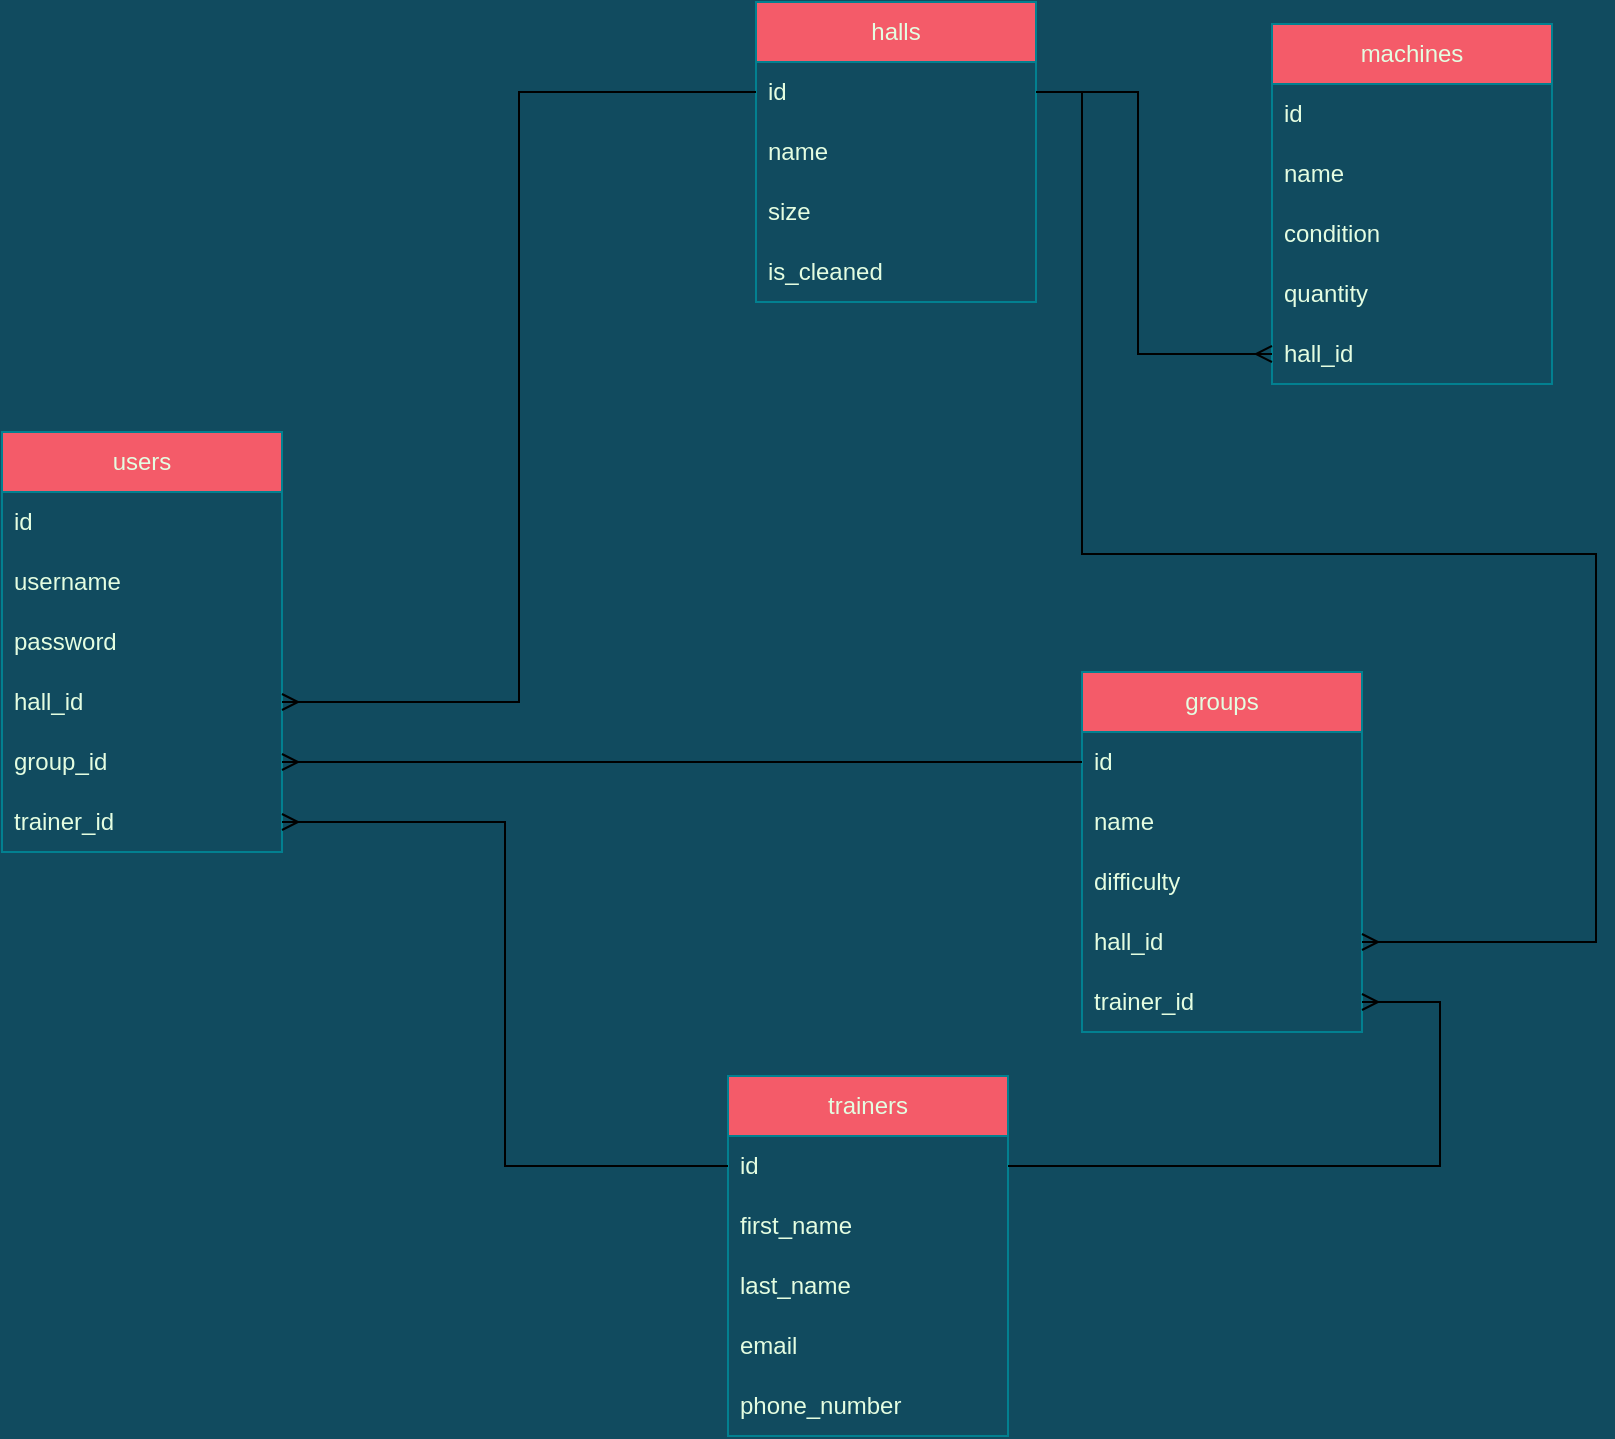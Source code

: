 <mxfile version="20.5.3" type="embed"><diagram id="C5RBs43oDa-KdzZeNtuy" name="Page-1"><mxGraphModel dx="948" dy="1217" grid="0" gridSize="10" guides="1" tooltips="1" connect="1" arrows="1" fold="1" page="0" pageScale="1" pageWidth="827" pageHeight="1169" background="#114B5F" math="0" shadow="0"><root><mxCell id="WIyWlLk6GJQsqaUBKTNV-0"/><mxCell id="WIyWlLk6GJQsqaUBKTNV-1" parent="WIyWlLk6GJQsqaUBKTNV-0"/><mxCell id="smcjl3rhfNC1PhAupICk-0" value="trainers" style="swimlane;fontStyle=0;childLayout=stackLayout;horizontal=1;startSize=30;horizontalStack=0;resizeParent=1;resizeParentMax=0;resizeLast=0;collapsible=1;marginBottom=0;whiteSpace=wrap;html=1;fillColor=#F45B69;strokeColor=#028090;fontColor=#E4FDE1;" parent="WIyWlLk6GJQsqaUBKTNV-1" vertex="1"><mxGeometry x="903" y="367" width="140" height="180" as="geometry"/></mxCell><mxCell id="smcjl3rhfNC1PhAupICk-1" value="id" style="text;strokeColor=none;fillColor=none;align=left;verticalAlign=middle;spacingLeft=4;spacingRight=4;overflow=hidden;points=[[0,0.5],[1,0.5]];portConstraint=eastwest;rotatable=0;whiteSpace=wrap;html=1;fontColor=#E4FDE1;" parent="smcjl3rhfNC1PhAupICk-0" vertex="1"><mxGeometry y="30" width="140" height="30" as="geometry"/></mxCell><mxCell id="smcjl3rhfNC1PhAupICk-2" value="first_name" style="text;strokeColor=none;fillColor=none;align=left;verticalAlign=middle;spacingLeft=4;spacingRight=4;overflow=hidden;points=[[0,0.5],[1,0.5]];portConstraint=eastwest;rotatable=0;whiteSpace=wrap;html=1;fontColor=#E4FDE1;" parent="smcjl3rhfNC1PhAupICk-0" vertex="1"><mxGeometry y="60" width="140" height="30" as="geometry"/></mxCell><mxCell id="smcjl3rhfNC1PhAupICk-3" value="last_name" style="text;strokeColor=none;fillColor=none;align=left;verticalAlign=middle;spacingLeft=4;spacingRight=4;overflow=hidden;points=[[0,0.5],[1,0.5]];portConstraint=eastwest;rotatable=0;whiteSpace=wrap;html=1;fontColor=#E4FDE1;" parent="smcjl3rhfNC1PhAupICk-0" vertex="1"><mxGeometry y="90" width="140" height="30" as="geometry"/></mxCell><mxCell id="0" value="email" style="text;strokeColor=none;fillColor=none;align=left;verticalAlign=middle;spacingLeft=4;spacingRight=4;overflow=hidden;points=[[0,0.5],[1,0.5]];portConstraint=eastwest;rotatable=0;whiteSpace=wrap;html=1;fontColor=#E4FDE1;" parent="smcjl3rhfNC1PhAupICk-0" vertex="1"><mxGeometry y="120" width="140" height="30" as="geometry"/></mxCell><mxCell id="1" value="phone_number" style="text;strokeColor=none;fillColor=none;align=left;verticalAlign=middle;spacingLeft=4;spacingRight=4;overflow=hidden;points=[[0,0.5],[1,0.5]];portConstraint=eastwest;rotatable=0;whiteSpace=wrap;html=1;fontColor=#E4FDE1;" parent="smcjl3rhfNC1PhAupICk-0" vertex="1"><mxGeometry y="150" width="140" height="30" as="geometry"/></mxCell><mxCell id="smcjl3rhfNC1PhAupICk-4" value="users" style="swimlane;fontStyle=0;childLayout=stackLayout;horizontal=1;startSize=30;horizontalStack=0;resizeParent=1;resizeParentMax=0;resizeLast=0;collapsible=1;marginBottom=0;whiteSpace=wrap;html=1;fillColor=#F45B69;strokeColor=#028090;fontColor=#E4FDE1;" parent="WIyWlLk6GJQsqaUBKTNV-1" vertex="1"><mxGeometry x="540" y="45" width="140" height="210" as="geometry"/></mxCell><mxCell id="smcjl3rhfNC1PhAupICk-5" value="id" style="text;strokeColor=none;fillColor=none;align=left;verticalAlign=middle;spacingLeft=4;spacingRight=4;overflow=hidden;points=[[0,0.5],[1,0.5]];portConstraint=eastwest;rotatable=0;whiteSpace=wrap;html=1;fontColor=#E4FDE1;" parent="smcjl3rhfNC1PhAupICk-4" vertex="1"><mxGeometry y="30" width="140" height="30" as="geometry"/></mxCell><mxCell id="smcjl3rhfNC1PhAupICk-6" value="username" style="text;strokeColor=none;fillColor=none;align=left;verticalAlign=middle;spacingLeft=4;spacingRight=4;overflow=hidden;points=[[0,0.5],[1,0.5]];portConstraint=eastwest;rotatable=0;whiteSpace=wrap;html=1;fontColor=#E4FDE1;" parent="smcjl3rhfNC1PhAupICk-4" vertex="1"><mxGeometry y="60" width="140" height="30" as="geometry"/></mxCell><mxCell id="smcjl3rhfNC1PhAupICk-7" value="password" style="text;strokeColor=none;fillColor=none;align=left;verticalAlign=middle;spacingLeft=4;spacingRight=4;overflow=hidden;points=[[0,0.5],[1,0.5]];portConstraint=eastwest;rotatable=0;whiteSpace=wrap;html=1;fontColor=#E4FDE1;" parent="smcjl3rhfNC1PhAupICk-4" vertex="1"><mxGeometry y="90" width="140" height="30" as="geometry"/></mxCell><mxCell id="52" value="hall_id" style="text;strokeColor=none;fillColor=none;align=left;verticalAlign=middle;spacingLeft=4;spacingRight=4;overflow=hidden;points=[[0,0.5],[1,0.5]];portConstraint=eastwest;rotatable=0;whiteSpace=wrap;html=1;fontColor=#E4FDE1;" vertex="1" parent="smcjl3rhfNC1PhAupICk-4"><mxGeometry y="120" width="140" height="30" as="geometry"/></mxCell><mxCell id="49" value="group_id" style="text;strokeColor=none;fillColor=none;align=left;verticalAlign=middle;spacingLeft=4;spacingRight=4;overflow=hidden;points=[[0,0.5],[1,0.5]];portConstraint=eastwest;rotatable=0;whiteSpace=wrap;html=1;fontColor=#E4FDE1;" vertex="1" parent="smcjl3rhfNC1PhAupICk-4"><mxGeometry y="150" width="140" height="30" as="geometry"/></mxCell><mxCell id="53" value="trainer_id" style="text;strokeColor=none;fillColor=none;align=left;verticalAlign=middle;spacingLeft=4;spacingRight=4;overflow=hidden;points=[[0,0.5],[1,0.5]];portConstraint=eastwest;rotatable=0;whiteSpace=wrap;html=1;fontColor=#E4FDE1;" vertex="1" parent="smcjl3rhfNC1PhAupICk-4"><mxGeometry y="180" width="140" height="30" as="geometry"/></mxCell><mxCell id="smcjl3rhfNC1PhAupICk-9" value="groups" style="swimlane;fontStyle=0;childLayout=stackLayout;horizontal=1;startSize=30;horizontalStack=0;resizeParent=1;resizeParentMax=0;resizeLast=0;collapsible=1;marginBottom=0;whiteSpace=wrap;html=1;fillColor=#F45B69;strokeColor=#028090;fontColor=#E4FDE1;" parent="WIyWlLk6GJQsqaUBKTNV-1" vertex="1"><mxGeometry x="1080" y="165" width="140" height="180" as="geometry"/></mxCell><mxCell id="smcjl3rhfNC1PhAupICk-10" value="id" style="text;strokeColor=none;fillColor=none;align=left;verticalAlign=middle;spacingLeft=4;spacingRight=4;overflow=hidden;points=[[0,0.5],[1,0.5]];portConstraint=eastwest;rotatable=0;whiteSpace=wrap;html=1;fontColor=#E4FDE1;" parent="smcjl3rhfNC1PhAupICk-9" vertex="1"><mxGeometry y="30" width="140" height="30" as="geometry"/></mxCell><mxCell id="smcjl3rhfNC1PhAupICk-11" value="name" style="text;strokeColor=none;fillColor=none;align=left;verticalAlign=middle;spacingLeft=4;spacingRight=4;overflow=hidden;points=[[0,0.5],[1,0.5]];portConstraint=eastwest;rotatable=0;whiteSpace=wrap;html=1;fontColor=#E4FDE1;" parent="smcjl3rhfNC1PhAupICk-9" vertex="1"><mxGeometry y="60" width="140" height="30" as="geometry"/></mxCell><mxCell id="smcjl3rhfNC1PhAupICk-18" value="difficulty" style="text;strokeColor=none;fillColor=none;align=left;verticalAlign=middle;spacingLeft=4;spacingRight=4;overflow=hidden;points=[[0,0.5],[1,0.5]];portConstraint=eastwest;rotatable=0;whiteSpace=wrap;html=1;fontColor=#E4FDE1;" parent="smcjl3rhfNC1PhAupICk-9" vertex="1"><mxGeometry y="90" width="140" height="30" as="geometry"/></mxCell><mxCell id="64" value="hall_id" style="text;strokeColor=none;fillColor=none;align=left;verticalAlign=middle;spacingLeft=4;spacingRight=4;overflow=hidden;points=[[0,0.5],[1,0.5]];portConstraint=eastwest;rotatable=0;whiteSpace=wrap;html=1;fontColor=#E4FDE1;" vertex="1" parent="smcjl3rhfNC1PhAupICk-9"><mxGeometry y="120" width="140" height="30" as="geometry"/></mxCell><mxCell id="60" value="trainer_id" style="text;strokeColor=none;fillColor=none;align=left;verticalAlign=middle;spacingLeft=4;spacingRight=4;overflow=hidden;points=[[0,0.5],[1,0.5]];portConstraint=eastwest;rotatable=0;whiteSpace=wrap;html=1;fontColor=#E4FDE1;" vertex="1" parent="smcjl3rhfNC1PhAupICk-9"><mxGeometry y="150" width="140" height="30" as="geometry"/></mxCell><mxCell id="smcjl3rhfNC1PhAupICk-24" value="halls" style="swimlane;fontStyle=0;childLayout=stackLayout;horizontal=1;startSize=30;horizontalStack=0;resizeParent=1;resizeParentMax=0;resizeLast=0;collapsible=1;marginBottom=0;whiteSpace=wrap;html=1;swimlaneFillColor=none;fillColor=#F45B69;strokeColor=#028090;fontColor=#E4FDE1;" parent="WIyWlLk6GJQsqaUBKTNV-1" vertex="1"><mxGeometry x="917" y="-170" width="140" height="150" as="geometry"/></mxCell><mxCell id="smcjl3rhfNC1PhAupICk-25" value="id" style="text;strokeColor=none;fillColor=none;align=left;verticalAlign=middle;spacingLeft=4;spacingRight=4;overflow=hidden;points=[[0,0.5],[1,0.5]];portConstraint=eastwest;rotatable=0;whiteSpace=wrap;html=1;fontColor=#E4FDE1;" parent="smcjl3rhfNC1PhAupICk-24" vertex="1"><mxGeometry y="30" width="140" height="30" as="geometry"/></mxCell><mxCell id="7" value="name" style="text;strokeColor=none;fillColor=none;align=left;verticalAlign=middle;spacingLeft=4;spacingRight=4;overflow=hidden;points=[[0,0.5],[1,0.5]];portConstraint=eastwest;rotatable=0;whiteSpace=wrap;html=1;fontColor=#E4FDE1;" parent="smcjl3rhfNC1PhAupICk-24" vertex="1"><mxGeometry y="60" width="140" height="30" as="geometry"/></mxCell><mxCell id="smcjl3rhfNC1PhAupICk-26" value="size" style="text;strokeColor=none;fillColor=none;align=left;verticalAlign=middle;spacingLeft=4;spacingRight=4;overflow=hidden;points=[[0,0.5],[1,0.5]];portConstraint=eastwest;rotatable=0;whiteSpace=wrap;html=1;fontColor=#E4FDE1;" parent="smcjl3rhfNC1PhAupICk-24" vertex="1"><mxGeometry y="90" width="140" height="30" as="geometry"/></mxCell><mxCell id="smcjl3rhfNC1PhAupICk-27" value="is_cleaned" style="text;strokeColor=none;fillColor=none;align=left;verticalAlign=middle;spacingLeft=4;spacingRight=4;overflow=hidden;points=[[0,0.5],[1,0.5]];portConstraint=eastwest;rotatable=0;whiteSpace=wrap;html=1;fontColor=#E4FDE1;" parent="smcjl3rhfNC1PhAupICk-24" vertex="1"><mxGeometry y="120" width="140" height="30" as="geometry"/></mxCell><mxCell id="27" value="machines" style="swimlane;fontStyle=0;childLayout=stackLayout;horizontal=1;startSize=30;horizontalStack=0;resizeParent=1;resizeParentMax=0;resizeLast=0;collapsible=1;marginBottom=0;whiteSpace=wrap;html=1;fillColor=#F45B69;strokeColor=#028090;fontColor=#E4FDE1;" parent="WIyWlLk6GJQsqaUBKTNV-1" vertex="1"><mxGeometry x="1175" y="-159" width="140" height="180" as="geometry"/></mxCell><mxCell id="28" value="id" style="text;strokeColor=none;fillColor=none;align=left;verticalAlign=middle;spacingLeft=4;spacingRight=4;overflow=hidden;points=[[0,0.5],[1,0.5]];portConstraint=eastwest;rotatable=0;whiteSpace=wrap;html=1;fontColor=#E4FDE1;" parent="27" vertex="1"><mxGeometry y="30" width="140" height="30" as="geometry"/></mxCell><mxCell id="29" value="name" style="text;strokeColor=none;fillColor=none;align=left;verticalAlign=middle;spacingLeft=4;spacingRight=4;overflow=hidden;points=[[0,0.5],[1,0.5]];portConstraint=eastwest;rotatable=0;whiteSpace=wrap;html=1;fontColor=#E4FDE1;" parent="27" vertex="1"><mxGeometry y="60" width="140" height="30" as="geometry"/></mxCell><mxCell id="30" value="condition" style="text;strokeColor=none;fillColor=none;align=left;verticalAlign=middle;spacingLeft=4;spacingRight=4;overflow=hidden;points=[[0,0.5],[1,0.5]];portConstraint=eastwest;rotatable=0;whiteSpace=wrap;html=1;fontColor=#E4FDE1;" parent="27" vertex="1"><mxGeometry y="90" width="140" height="30" as="geometry"/></mxCell><mxCell id="39" value="quantity" style="text;strokeColor=none;fillColor=none;align=left;verticalAlign=middle;spacingLeft=4;spacingRight=4;overflow=hidden;points=[[0,0.5],[1,0.5]];portConstraint=eastwest;rotatable=0;whiteSpace=wrap;html=1;fontColor=#E4FDE1;" parent="27" vertex="1"><mxGeometry y="120" width="140" height="30" as="geometry"/></mxCell><mxCell id="61" value="hall_id" style="text;strokeColor=none;fillColor=none;align=left;verticalAlign=middle;spacingLeft=4;spacingRight=4;overflow=hidden;points=[[0,0.5],[1,0.5]];portConstraint=eastwest;rotatable=0;whiteSpace=wrap;html=1;fontColor=#E4FDE1;" vertex="1" parent="27"><mxGeometry y="150" width="140" height="30" as="geometry"/></mxCell><mxCell id="48" value="" style="edgeStyle=orthogonalEdgeStyle;fontSize=12;html=1;endArrow=ERmany;rounded=0;entryX=1;entryY=0.5;entryDx=0;entryDy=0;" edge="1" parent="WIyWlLk6GJQsqaUBKTNV-1" source="smcjl3rhfNC1PhAupICk-25" target="52"><mxGeometry width="100" height="100" relative="1" as="geometry"><mxPoint x="844" y="319" as="sourcePoint"/><mxPoint x="711" y="136" as="targetPoint"/></mxGeometry></mxCell><mxCell id="50" value="" style="edgeStyle=orthogonalEdgeStyle;fontSize=12;html=1;endArrow=ERmany;rounded=0;exitX=0;exitY=0.5;exitDx=0;exitDy=0;entryX=1;entryY=0.5;entryDx=0;entryDy=0;" edge="1" parent="WIyWlLk6GJQsqaUBKTNV-1" source="smcjl3rhfNC1PhAupICk-10" target="49"><mxGeometry width="100" height="100" relative="1" as="geometry"><mxPoint x="844" y="321" as="sourcePoint"/><mxPoint x="796" y="199" as="targetPoint"/></mxGeometry></mxCell><mxCell id="55" value="" style="edgeStyle=orthogonalEdgeStyle;fontSize=12;html=1;endArrow=ERmany;rounded=0;exitX=0;exitY=0.5;exitDx=0;exitDy=0;entryX=1;entryY=0.5;entryDx=0;entryDy=0;" edge="1" parent="WIyWlLk6GJQsqaUBKTNV-1" source="smcjl3rhfNC1PhAupICk-1" target="53"><mxGeometry width="100" height="100" relative="1" as="geometry"><mxPoint x="837" y="285" as="sourcePoint"/><mxPoint x="600" y="544" as="targetPoint"/></mxGeometry></mxCell><mxCell id="58" value="" style="edgeStyle=orthogonalEdgeStyle;fontSize=12;html=1;endArrow=ERmany;rounded=0;exitX=1;exitY=0.5;exitDx=0;exitDy=0;entryX=1;entryY=0.5;entryDx=0;entryDy=0;" edge="1" parent="WIyWlLk6GJQsqaUBKTNV-1" source="smcjl3rhfNC1PhAupICk-1" target="60"><mxGeometry width="100" height="100" relative="1" as="geometry"><mxPoint x="1670" y="433" as="sourcePoint"/><mxPoint x="1259" y="356" as="targetPoint"/><Array as="points"><mxPoint x="1259" y="412"/><mxPoint x="1259" y="330"/></Array></mxGeometry></mxCell><mxCell id="63" value="" style="edgeStyle=orthogonalEdgeStyle;fontSize=12;html=1;endArrow=ERmany;rounded=0;exitX=1;exitY=0.5;exitDx=0;exitDy=0;entryX=0;entryY=0.5;entryDx=0;entryDy=0;" edge="1" parent="WIyWlLk6GJQsqaUBKTNV-1" source="smcjl3rhfNC1PhAupICk-25" target="61"><mxGeometry width="100" height="100" relative="1" as="geometry"><mxPoint x="990" y="96" as="sourcePoint"/><mxPoint x="1206" y="40" as="targetPoint"/><Array as="points"><mxPoint x="1108" y="-125"/><mxPoint x="1108" y="6"/></Array></mxGeometry></mxCell><mxCell id="65" value="" style="edgeStyle=orthogonalEdgeStyle;fontSize=12;html=1;endArrow=ERmany;rounded=0;entryX=1;entryY=0.5;entryDx=0;entryDy=0;" edge="1" parent="WIyWlLk6GJQsqaUBKTNV-1" source="smcjl3rhfNC1PhAupICk-25" target="64"><mxGeometry width="100" height="100" relative="1" as="geometry"><mxPoint x="1698" y="51" as="sourcePoint"/><mxPoint x="1461" y="356" as="targetPoint"/><Array as="points"><mxPoint x="1080" y="-125"/><mxPoint x="1080" y="106"/><mxPoint x="1337" y="106"/><mxPoint x="1337" y="300"/></Array></mxGeometry></mxCell></root></mxGraphModel></diagram></mxfile>